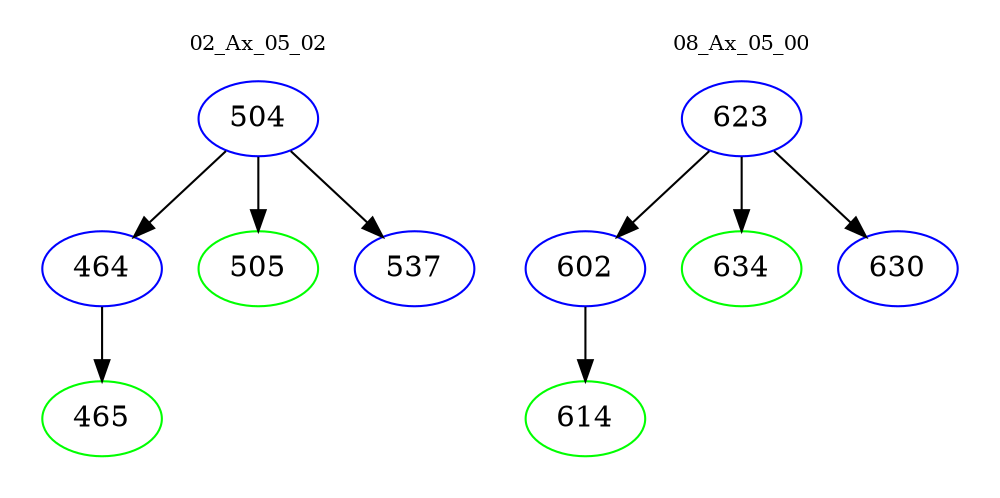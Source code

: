 digraph{
subgraph cluster_0 {
color = white
label = "02_Ax_05_02";
fontsize=10;
T0_504 [label="504", color="blue"]
T0_504 -> T0_464 [color="black"]
T0_464 [label="464", color="blue"]
T0_464 -> T0_465 [color="black"]
T0_465 [label="465", color="green"]
T0_504 -> T0_505 [color="black"]
T0_505 [label="505", color="green"]
T0_504 -> T0_537 [color="black"]
T0_537 [label="537", color="blue"]
}
subgraph cluster_1 {
color = white
label = "08_Ax_05_00";
fontsize=10;
T1_623 [label="623", color="blue"]
T1_623 -> T1_602 [color="black"]
T1_602 [label="602", color="blue"]
T1_602 -> T1_614 [color="black"]
T1_614 [label="614", color="green"]
T1_623 -> T1_634 [color="black"]
T1_634 [label="634", color="green"]
T1_623 -> T1_630 [color="black"]
T1_630 [label="630", color="blue"]
}
}
